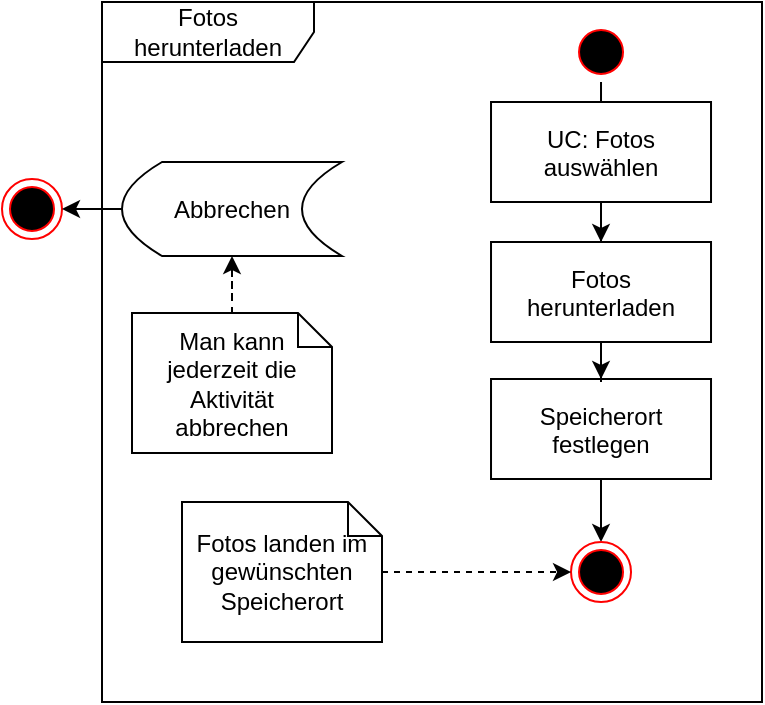 <mxfile version="26.2.6">
  <diagram name="Seite-1" id="K09PaBzidMXk3vOnrqan">
    <mxGraphModel dx="1148" dy="693" grid="1" gridSize="10" guides="1" tooltips="1" connect="1" arrows="1" fold="1" page="1" pageScale="1" pageWidth="827" pageHeight="1169" math="0" shadow="0">
      <root>
        <mxCell id="0" />
        <mxCell id="1" parent="0" />
        <mxCell id="2mTRD1QN39Iv2M-Kc4Nl-71" value="" style="ellipse;shape=startState;fillColor=#000000;strokeColor=#ff0000;" vertex="1" parent="1">
          <mxGeometry x="424.51" y="60" width="30" height="30" as="geometry" />
        </mxCell>
        <mxCell id="2mTRD1QN39Iv2M-Kc4Nl-72" style="edgeStyle=orthogonalEdgeStyle;rounded=0;orthogonalLoop=1;jettySize=auto;html=1;entryX=0.5;entryY=0;entryDx=0;entryDy=0;" edge="1" parent="1" source="2mTRD1QN39Iv2M-Kc4Nl-71">
          <mxGeometry relative="1" as="geometry">
            <mxPoint x="439.5" y="160" as="sourcePoint" />
            <mxPoint x="439.51" y="190" as="targetPoint" />
          </mxGeometry>
        </mxCell>
        <mxCell id="2mTRD1QN39Iv2M-Kc4Nl-77" value="Fotos herunterladen" style="shape=umlFrame;whiteSpace=wrap;html=1;pointerEvents=0;width=106;height=30;" vertex="1" parent="1">
          <mxGeometry x="190" y="50" width="330" height="350" as="geometry" />
        </mxCell>
        <mxCell id="2mTRD1QN39Iv2M-Kc4Nl-114" value="" style="ellipse;shape=endState;fillColor=#000000;strokeColor=#ff0000" vertex="1" parent="1">
          <mxGeometry x="140" y="138.5" width="30" height="30" as="geometry" />
        </mxCell>
        <mxCell id="2mTRD1QN39Iv2M-Kc4Nl-115" style="edgeStyle=orthogonalEdgeStyle;rounded=0;orthogonalLoop=1;jettySize=auto;html=1;" edge="1" parent="1" source="2mTRD1QN39Iv2M-Kc4Nl-116" target="2mTRD1QN39Iv2M-Kc4Nl-114">
          <mxGeometry relative="1" as="geometry" />
        </mxCell>
        <mxCell id="2mTRD1QN39Iv2M-Kc4Nl-116" value="Abbrechen" style="shape=dataStorage;whiteSpace=wrap;html=1;fixedSize=1;" vertex="1" parent="1">
          <mxGeometry x="200" y="130" width="110" height="47" as="geometry" />
        </mxCell>
        <mxCell id="2mTRD1QN39Iv2M-Kc4Nl-117" style="edgeStyle=orthogonalEdgeStyle;rounded=0;orthogonalLoop=1;jettySize=auto;html=1;dashed=1;" edge="1" parent="1" source="2mTRD1QN39Iv2M-Kc4Nl-118" target="2mTRD1QN39Iv2M-Kc4Nl-116">
          <mxGeometry relative="1" as="geometry" />
        </mxCell>
        <mxCell id="2mTRD1QN39Iv2M-Kc4Nl-118" value="Man kann jederzeit die Aktivität abbrechen" style="shape=note;whiteSpace=wrap;size=17" vertex="1" parent="1">
          <mxGeometry x="205" y="205.5" width="100" height="70" as="geometry" />
        </mxCell>
        <mxCell id="2mTRD1QN39Iv2M-Kc4Nl-124" style="edgeStyle=orthogonalEdgeStyle;rounded=0;orthogonalLoop=1;jettySize=auto;html=1;entryX=0.5;entryY=0;entryDx=0;entryDy=0;" edge="1" parent="1" source="2mTRD1QN39Iv2M-Kc4Nl-121" target="2mTRD1QN39Iv2M-Kc4Nl-123">
          <mxGeometry relative="1" as="geometry" />
        </mxCell>
        <mxCell id="2mTRD1QN39Iv2M-Kc4Nl-121" value="UC: Fotos &#xa;auswählen" style="" vertex="1" parent="1">
          <mxGeometry x="384.51" y="100" width="110" height="50" as="geometry" />
        </mxCell>
        <mxCell id="2mTRD1QN39Iv2M-Kc4Nl-128" style="edgeStyle=orthogonalEdgeStyle;rounded=0;orthogonalLoop=1;jettySize=auto;html=1;" edge="1" parent="1" source="2mTRD1QN39Iv2M-Kc4Nl-122" target="2mTRD1QN39Iv2M-Kc4Nl-126">
          <mxGeometry relative="1" as="geometry" />
        </mxCell>
        <mxCell id="2mTRD1QN39Iv2M-Kc4Nl-122" value="Speicherort &#xa;festlegen" style="" vertex="1" parent="1">
          <mxGeometry x="384.51" y="238.5" width="110" height="50" as="geometry" />
        </mxCell>
        <mxCell id="2mTRD1QN39Iv2M-Kc4Nl-125" style="edgeStyle=orthogonalEdgeStyle;rounded=0;orthogonalLoop=1;jettySize=auto;html=1;entryX=0.5;entryY=0;entryDx=0;entryDy=0;" edge="1" parent="1" source="2mTRD1QN39Iv2M-Kc4Nl-123" target="2mTRD1QN39Iv2M-Kc4Nl-122">
          <mxGeometry relative="1" as="geometry" />
        </mxCell>
        <mxCell id="2mTRD1QN39Iv2M-Kc4Nl-123" value="Fotos &#xa;herunterladen" style="" vertex="1" parent="1">
          <mxGeometry x="384.51" y="170" width="110" height="50" as="geometry" />
        </mxCell>
        <mxCell id="2mTRD1QN39Iv2M-Kc4Nl-126" value="" style="ellipse;shape=endState;fillColor=#000000;strokeColor=#ff0000" vertex="1" parent="1">
          <mxGeometry x="424.51" y="320" width="30" height="30" as="geometry" />
        </mxCell>
        <mxCell id="2mTRD1QN39Iv2M-Kc4Nl-130" style="edgeStyle=orthogonalEdgeStyle;rounded=0;orthogonalLoop=1;jettySize=auto;html=1;dashed=1;" edge="1" parent="1" source="2mTRD1QN39Iv2M-Kc4Nl-129" target="2mTRD1QN39Iv2M-Kc4Nl-126">
          <mxGeometry relative="1" as="geometry" />
        </mxCell>
        <mxCell id="2mTRD1QN39Iv2M-Kc4Nl-129" value="Fotos landen im gewünschten Speicherort" style="shape=note;whiteSpace=wrap;size=17" vertex="1" parent="1">
          <mxGeometry x="230" y="300" width="100" height="70" as="geometry" />
        </mxCell>
      </root>
    </mxGraphModel>
  </diagram>
</mxfile>
